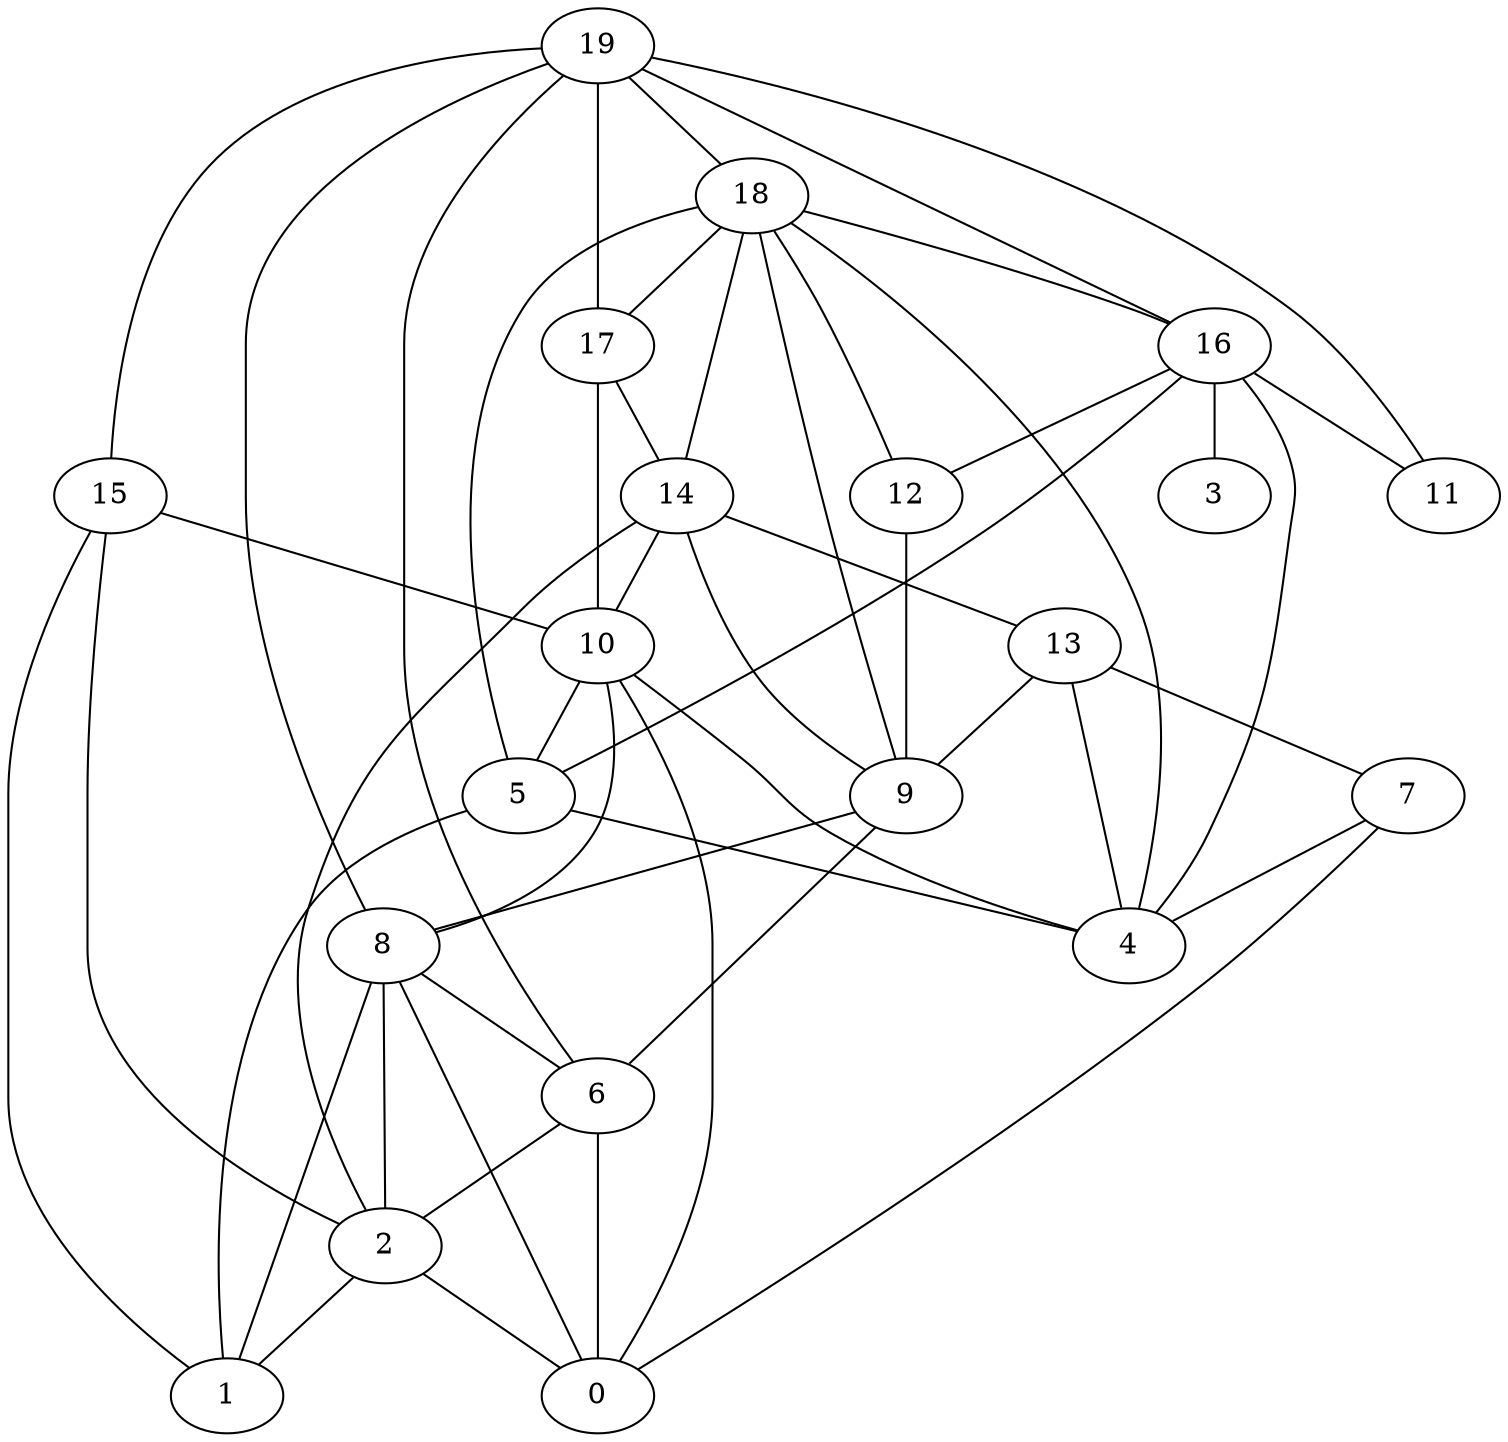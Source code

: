 digraph G {

subgraph G1 {
19 -> 18 [dir = none]
19 -> 17 [dir = none]
18 -> 16 [dir = none]
19 -> 15 [dir = none]
18 -> 14 [dir = none]
14 -> 13 [dir = none]
16 -> 12 [dir = none]
19 -> 11 [dir = none]
14 -> 10 [dir = none]
13 -> 9 [dir = none]
19 -> 8 [dir = none]
13 -> 7 [dir = none]
9 -> 6 [dir = none]
16 -> 5 [dir = none]
13 -> 4 [dir = none]
16 -> 3 [dir = none]
15 -> 2 [dir = none]
5 -> 1 [dir = none]
10 -> 0 [dir = none]
10 -> 5 [dir = none]
19 -> 6 [dir = none]
7 -> 4 [dir = none]
12 -> 9 [dir = none]
8 -> 2 [dir = none]
18 -> 12 [dir = none]
14 -> 2 [dir = none]
14 -> 9 [dir = none]
18 -> 9 [dir = none]
7 -> 0 [dir = none]
2 -> 1 [dir = none]
16 -> 4 [dir = none]
10 -> 8 [dir = none]
18 -> 5 [dir = none]
16 -> 11 [dir = none]
19 -> 16 [dir = none]
18 -> 17 [dir = none]
15 -> 1 [dir = none]
8 -> 1 [dir = none]
18 -> 4 [dir = none]
5 -> 4 [dir = none]
8 -> 0 [dir = none]
15 -> 10 [dir = none]
6 -> 0 [dir = none]
9 -> 8 [dir = none]
8 -> 6 [dir = none]
6 -> 2 [dir = none]
17 -> 10 [dir = none]
17 -> 14 [dir = none]
10 -> 4 [dir = none]
2 -> 0 [dir = none]
}

}

